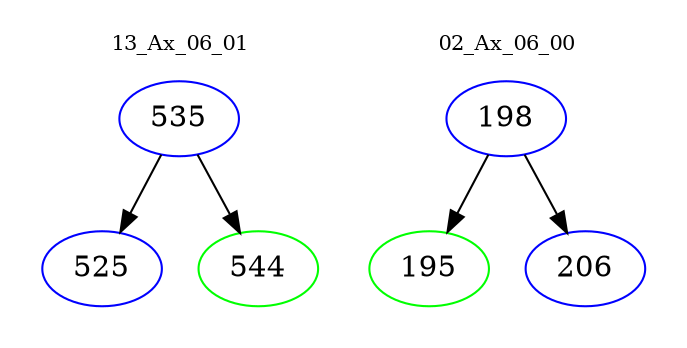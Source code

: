 digraph{
subgraph cluster_0 {
color = white
label = "13_Ax_06_01";
fontsize=10;
T0_535 [label="535", color="blue"]
T0_535 -> T0_525 [color="black"]
T0_525 [label="525", color="blue"]
T0_535 -> T0_544 [color="black"]
T0_544 [label="544", color="green"]
}
subgraph cluster_1 {
color = white
label = "02_Ax_06_00";
fontsize=10;
T1_198 [label="198", color="blue"]
T1_198 -> T1_195 [color="black"]
T1_195 [label="195", color="green"]
T1_198 -> T1_206 [color="black"]
T1_206 [label="206", color="blue"]
}
}
